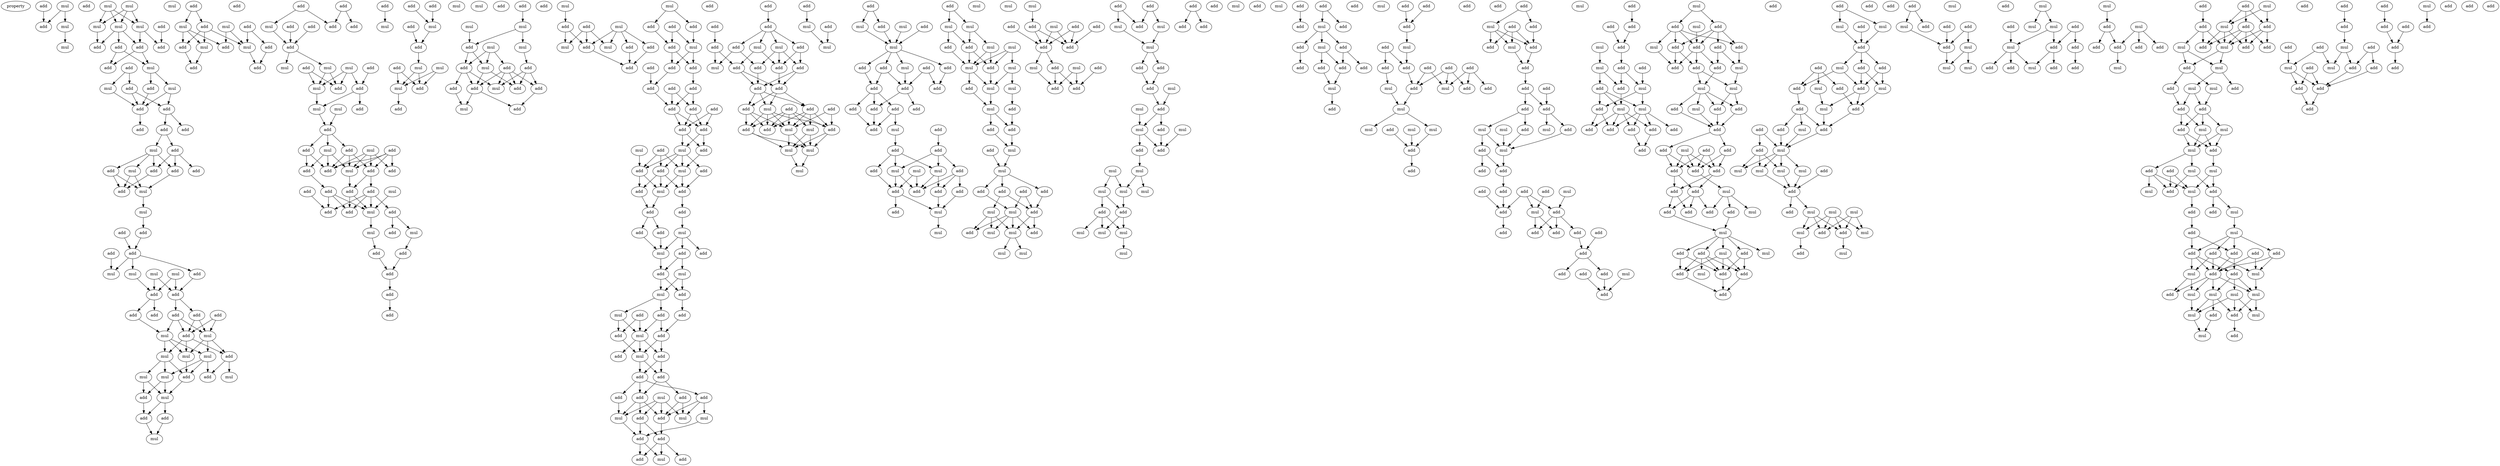 digraph {
    node [fontcolor=black]
    property [mul=2,lf=1.8]
    0 [ label = add ];
    1 [ label = mul ];
    2 [ label = add ];
    3 [ label = add ];
    4 [ label = mul ];
    5 [ label = mul ];
    6 [ label = mul ];
    7 [ label = mul ];
    8 [ label = mul ];
    9 [ label = add ];
    10 [ label = mul ];
    11 [ label = mul ];
    12 [ label = add ];
    13 [ label = add ];
    14 [ label = add ];
    15 [ label = add ];
    16 [ label = add ];
    17 [ label = add ];
    18 [ label = mul ];
    19 [ label = mul ];
    20 [ label = mul ];
    21 [ label = add ];
    22 [ label = add ];
    23 [ label = add ];
    24 [ label = add ];
    25 [ label = add ];
    26 [ label = add ];
    27 [ label = mul ];
    28 [ label = add ];
    29 [ label = mul ];
    30 [ label = add ];
    31 [ label = add ];
    32 [ label = mul ];
    33 [ label = add ];
    34 [ label = add ];
    35 [ label = add ];
    36 [ label = add ];
    37 [ label = mul ];
    38 [ label = mul ];
    39 [ label = add ];
    40 [ label = add ];
    41 [ label = add ];
    42 [ label = add ];
    43 [ label = mul ];
    44 [ label = mul ];
    45 [ label = mul ];
    46 [ label = mul ];
    47 [ label = add ];
    48 [ label = add ];
    49 [ label = add ];
    50 [ label = add ];
    51 [ label = add ];
    52 [ label = add ];
    53 [ label = add ];
    54 [ label = add ];
    55 [ label = mul ];
    56 [ label = add ];
    57 [ label = mul ];
    58 [ label = add ];
    59 [ label = mul ];
    60 [ label = mul ];
    61 [ label = mul ];
    62 [ label = add ];
    63 [ label = add ];
    64 [ label = mul ];
    65 [ label = mul ];
    66 [ label = mul ];
    67 [ label = add ];
    68 [ label = mul ];
    69 [ label = add ];
    70 [ label = add ];
    71 [ label = mul ];
    72 [ label = add ];
    73 [ label = add ];
    74 [ label = add ];
    75 [ label = mul ];
    76 [ label = add ];
    77 [ label = mul ];
    78 [ label = add ];
    79 [ label = add ];
    80 [ label = mul ];
    81 [ label = add ];
    82 [ label = mul ];
    83 [ label = add ];
    84 [ label = add ];
    85 [ label = add ];
    86 [ label = add ];
    87 [ label = add ];
    88 [ label = add ];
    89 [ label = add ];
    90 [ label = add ];
    91 [ label = mul ];
    92 [ label = add ];
    93 [ label = mul ];
    94 [ label = mul ];
    95 [ label = add ];
    96 [ label = mul ];
    97 [ label = add ];
    98 [ label = add ];
    99 [ label = mul ];
    100 [ label = add ];
    101 [ label = mul ];
    102 [ label = mul ];
    103 [ label = add ];
    104 [ label = add ];
    105 [ label = add ];
    106 [ label = add ];
    107 [ label = add ];
    108 [ label = mul ];
    109 [ label = mul ];
    110 [ label = add ];
    111 [ label = add ];
    112 [ label = add ];
    113 [ label = add ];
    114 [ label = mul ];
    115 [ label = add ];
    116 [ label = mul ];
    117 [ label = add ];
    118 [ label = add ];
    119 [ label = add ];
    120 [ label = add ];
    121 [ label = add ];
    122 [ label = add ];
    123 [ label = mul ];
    124 [ label = mul ];
    125 [ label = add ];
    126 [ label = add ];
    127 [ label = mul ];
    128 [ label = mul ];
    129 [ label = add ];
    130 [ label = add ];
    131 [ label = add ];
    132 [ label = add ];
    133 [ label = add ];
    134 [ label = add ];
    135 [ label = add ];
    136 [ label = mul ];
    137 [ label = mul ];
    138 [ label = add ];
    139 [ label = add ];
    140 [ label = mul ];
    141 [ label = add ];
    142 [ label = add ];
    143 [ label = mul ];
    144 [ label = mul ];
    145 [ label = mul ];
    146 [ label = add ];
    147 [ label = add ];
    148 [ label = add ];
    149 [ label = mul ];
    150 [ label = mul ];
    151 [ label = mul ];
    152 [ label = mul ];
    153 [ label = add ];
    154 [ label = add ];
    155 [ label = mul ];
    156 [ label = add ];
    157 [ label = add ];
    158 [ label = add ];
    159 [ label = mul ];
    160 [ label = add ];
    161 [ label = add ];
    162 [ label = add ];
    163 [ label = add ];
    164 [ label = mul ];
    165 [ label = add ];
    166 [ label = mul ];
    167 [ label = add ];
    168 [ label = add ];
    169 [ label = mul ];
    170 [ label = mul ];
    171 [ label = mul ];
    172 [ label = add ];
    173 [ label = add ];
    174 [ label = add ];
    175 [ label = mul ];
    176 [ label = add ];
    177 [ label = add ];
    178 [ label = add ];
    179 [ label = add ];
    180 [ label = add ];
    181 [ label = mul ];
    182 [ label = add ];
    183 [ label = add ];
    184 [ label = add ];
    185 [ label = add ];
    186 [ label = add ];
    187 [ label = add ];
    188 [ label = add ];
    189 [ label = add ];
    190 [ label = add ];
    191 [ label = add ];
    192 [ label = add ];
    193 [ label = add ];
    194 [ label = mul ];
    195 [ label = mul ];
    196 [ label = add ];
    197 [ label = add ];
    198 [ label = add ];
    199 [ label = add ];
    200 [ label = add ];
    201 [ label = mul ];
    202 [ label = add ];
    203 [ label = add ];
    204 [ label = mul ];
    205 [ label = add ];
    206 [ label = add ];
    207 [ label = mul ];
    208 [ label = add ];
    209 [ label = add ];
    210 [ label = mul ];
    211 [ label = add ];
    212 [ label = add ];
    213 [ label = mul ];
    214 [ label = add ];
    215 [ label = add ];
    216 [ label = mul ];
    217 [ label = mul ];
    218 [ label = add ];
    219 [ label = add ];
    220 [ label = add ];
    221 [ label = mul ];
    222 [ label = add ];
    223 [ label = add ];
    224 [ label = add ];
    225 [ label = mul ];
    226 [ label = add ];
    227 [ label = add ];
    228 [ label = add ];
    229 [ label = add ];
    230 [ label = add ];
    231 [ label = mul ];
    232 [ label = add ];
    233 [ label = add ];
    234 [ label = mul ];
    235 [ label = mul ];
    236 [ label = mul ];
    237 [ label = add ];
    238 [ label = add ];
    239 [ label = add ];
    240 [ label = add ];
    241 [ label = add ];
    242 [ label = add ];
    243 [ label = mul ];
    244 [ label = add ];
    245 [ label = add ];
    246 [ label = add ];
    247 [ label = add ];
    248 [ label = mul ];
    249 [ label = add ];
    250 [ label = mul ];
    251 [ label = add ];
    252 [ label = add ];
    253 [ label = mul ];
    254 [ label = add ];
    255 [ label = add ];
    256 [ label = add ];
    257 [ label = add ];
    258 [ label = add ];
    259 [ label = add ];
    260 [ label = mul ];
    261 [ label = add ];
    262 [ label = add ];
    263 [ label = add ];
    264 [ label = add ];
    265 [ label = add ];
    266 [ label = mul ];
    267 [ label = mul ];
    268 [ label = add ];
    269 [ label = mul ];
    270 [ label = mul ];
    271 [ label = mul ];
    272 [ label = add ];
    273 [ label = add ];
    274 [ label = mul ];
    275 [ label = add ];
    276 [ label = mul ];
    277 [ label = mul ];
    278 [ label = mul ];
    279 [ label = add ];
    280 [ label = add ];
    281 [ label = mul ];
    282 [ label = add ];
    283 [ label = add ];
    284 [ label = mul ];
    285 [ label = add ];
    286 [ label = add ];
    287 [ label = add ];
    288 [ label = add ];
    289 [ label = add ];
    290 [ label = add ];
    291 [ label = add ];
    292 [ label = add ];
    293 [ label = add ];
    294 [ label = mul ];
    295 [ label = add ];
    296 [ label = add ];
    297 [ label = add ];
    298 [ label = add ];
    299 [ label = add ];
    300 [ label = mul ];
    301 [ label = mul ];
    302 [ label = add ];
    303 [ label = mul ];
    304 [ label = add ];
    305 [ label = add ];
    306 [ label = add ];
    307 [ label = add ];
    308 [ label = add ];
    309 [ label = mul ];
    310 [ label = add ];
    311 [ label = mul ];
    312 [ label = mul ];
    313 [ label = mul ];
    314 [ label = mul ];
    315 [ label = add ];
    316 [ label = add ];
    317 [ label = mul ];
    318 [ label = mul ];
    319 [ label = mul ];
    320 [ label = add ];
    321 [ label = mul ];
    322 [ label = mul ];
    323 [ label = add ];
    324 [ label = mul ];
    325 [ label = mul ];
    326 [ label = add ];
    327 [ label = add ];
    328 [ label = add ];
    329 [ label = add ];
    330 [ label = mul ];
    331 [ label = mul ];
    332 [ label = add ];
    333 [ label = add ];
    334 [ label = add ];
    335 [ label = add ];
    336 [ label = mul ];
    337 [ label = mul ];
    338 [ label = add ];
    339 [ label = mul ];
    340 [ label = mul ];
    341 [ label = add ];
    342 [ label = add ];
    343 [ label = mul ];
    344 [ label = mul ];
    345 [ label = mul ];
    346 [ label = mul ];
    347 [ label = add ];
    348 [ label = mul ];
    349 [ label = add ];
    350 [ label = add ];
    351 [ label = add ];
    352 [ label = add ];
    353 [ label = add ];
    354 [ label = add ];
    355 [ label = mul ];
    356 [ label = add ];
    357 [ label = mul ];
    358 [ label = add ];
    359 [ label = add ];
    360 [ label = add ];
    361 [ label = add ];
    362 [ label = mul ];
    363 [ label = mul ];
    364 [ label = add ];
    365 [ label = mul ];
    366 [ label = add ];
    367 [ label = add ];
    368 [ label = add ];
    369 [ label = add ];
    370 [ label = add ];
    371 [ label = mul ];
    372 [ label = add ];
    373 [ label = add ];
    374 [ label = mul ];
    375 [ label = mul ];
    376 [ label = mul ];
    377 [ label = add ];
    378 [ label = add ];
    379 [ label = add ];
    380 [ label = add ];
    381 [ label = mul ];
    382 [ label = mul ];
    383 [ label = mul ];
    384 [ label = mul ];
    385 [ label = mul ];
    386 [ label = mul ];
    387 [ label = add ];
    388 [ label = add ];
    389 [ label = add ];
    390 [ label = mul ];
    391 [ label = mul ];
    392 [ label = mul ];
    393 [ label = mul ];
    394 [ label = add ];
    395 [ label = mul ];
    396 [ label = add ];
    397 [ label = add ];
    398 [ label = mul ];
    399 [ label = add ];
    400 [ label = add ];
    401 [ label = mul ];
    402 [ label = add ];
    403 [ label = add ];
    404 [ label = add ];
    405 [ label = add ];
    406 [ label = add ];
    407 [ label = mul ];
    408 [ label = add ];
    409 [ label = mul ];
    410 [ label = add ];
    411 [ label = add ];
    412 [ label = add ];
    413 [ label = add ];
    414 [ label = add ];
    415 [ label = mul ];
    416 [ label = add ];
    417 [ label = add ];
    418 [ label = add ];
    419 [ label = add ];
    420 [ label = add ];
    421 [ label = mul ];
    422 [ label = add ];
    423 [ label = add ];
    424 [ label = mul ];
    425 [ label = add ];
    426 [ label = mul ];
    427 [ label = mul ];
    428 [ label = add ];
    429 [ label = mul ];
    430 [ label = mul ];
    431 [ label = add ];
    432 [ label = add ];
    433 [ label = add ];
    434 [ label = add ];
    435 [ label = add ];
    436 [ label = add ];
    437 [ label = mul ];
    438 [ label = add ];
    439 [ label = mul ];
    440 [ label = add ];
    441 [ label = add ];
    442 [ label = add ];
    443 [ label = mul ];
    444 [ label = add ];
    445 [ label = add ];
    446 [ label = add ];
    447 [ label = add ];
    448 [ label = mul ];
    449 [ label = add ];
    450 [ label = add ];
    451 [ label = mul ];
    452 [ label = mul ];
    453 [ label = add ];
    454 [ label = mul ];
    455 [ label = add ];
    456 [ label = add ];
    457 [ label = mul ];
    458 [ label = add ];
    459 [ label = add ];
    460 [ label = add ];
    461 [ label = add ];
    462 [ label = mul ];
    463 [ label = add ];
    464 [ label = add ];
    465 [ label = add ];
    466 [ label = add ];
    467 [ label = add ];
    468 [ label = add ];
    469 [ label = add ];
    470 [ label = add ];
    471 [ label = add ];
    472 [ label = add ];
    473 [ label = add ];
    474 [ label = mul ];
    475 [ label = add ];
    476 [ label = add ];
    477 [ label = add ];
    478 [ label = add ];
    479 [ label = add ];
    480 [ label = mul ];
    481 [ label = add ];
    482 [ label = add ];
    483 [ label = mul ];
    484 [ label = add ];
    485 [ label = mul ];
    486 [ label = add ];
    487 [ label = mul ];
    488 [ label = mul ];
    489 [ label = add ];
    490 [ label = add ];
    491 [ label = add ];
    492 [ label = add ];
    493 [ label = add ];
    494 [ label = add ];
    495 [ label = add ];
    496 [ label = mul ];
    497 [ label = add ];
    498 [ label = add ];
    499 [ label = mul ];
    500 [ label = add ];
    501 [ label = mul ];
    502 [ label = add ];
    503 [ label = add ];
    504 [ label = add ];
    505 [ label = mul ];
    506 [ label = add ];
    507 [ label = add ];
    508 [ label = add ];
    509 [ label = mul ];
    510 [ label = mul ];
    511 [ label = add ];
    512 [ label = add ];
    513 [ label = mul ];
    514 [ label = add ];
    515 [ label = add ];
    516 [ label = add ];
    517 [ label = add ];
    518 [ label = add ];
    519 [ label = add ];
    520 [ label = mul ];
    521 [ label = add ];
    522 [ label = add ];
    523 [ label = add ];
    524 [ label = add ];
    525 [ label = mul ];
    526 [ label = add ];
    527 [ label = add ];
    528 [ label = add ];
    529 [ label = add ];
    530 [ label = mul ];
    531 [ label = add ];
    532 [ label = mul ];
    533 [ label = add ];
    534 [ label = mul ];
    535 [ label = add ];
    536 [ label = add ];
    537 [ label = mul ];
    538 [ label = mul ];
    539 [ label = add ];
    540 [ label = add ];
    541 [ label = add ];
    542 [ label = add ];
    543 [ label = add ];
    544 [ label = mul ];
    545 [ label = add ];
    546 [ label = add ];
    547 [ label = mul ];
    548 [ label = add ];
    549 [ label = add ];
    550 [ label = mul ];
    551 [ label = add ];
    552 [ label = add ];
    553 [ label = mul ];
    554 [ label = mul ];
    555 [ label = add ];
    556 [ label = add ];
    557 [ label = add ];
    558 [ label = add ];
    559 [ label = mul ];
    560 [ label = add ];
    561 [ label = mul ];
    562 [ label = add ];
    563 [ label = add ];
    564 [ label = add ];
    565 [ label = mul ];
    566 [ label = add ];
    567 [ label = mul ];
    568 [ label = mul ];
    569 [ label = mul ];
    570 [ label = mul ];
    571 [ label = add ];
    572 [ label = add ];
    573 [ label = mul ];
    574 [ label = add ];
    575 [ label = mul ];
    576 [ label = mul ];
    577 [ label = mul ];
    578 [ label = mul ];
    579 [ label = add ];
    580 [ label = add ];
    581 [ label = add ];
    582 [ label = mul ];
    583 [ label = add ];
    584 [ label = add ];
    585 [ label = add ];
    586 [ label = add ];
    587 [ label = mul ];
    588 [ label = mul ];
    589 [ label = add ];
    590 [ label = add ];
    591 [ label = mul ];
    592 [ label = mul ];
    593 [ label = mul ];
    594 [ label = add ];
    595 [ label = mul ];
    596 [ label = add ];
    597 [ label = add ];
    598 [ label = mul ];
    599 [ label = mul ];
    600 [ label = mul ];
    601 [ label = add ];
    602 [ label = add ];
    603 [ label = add ];
    604 [ label = add ];
    605 [ label = mul ];
    606 [ label = add ];
    607 [ label = add ];
    608 [ label = mul ];
    609 [ label = add ];
    610 [ label = mul ];
    611 [ label = add ];
    612 [ label = add ];
    613 [ label = add ];
    614 [ label = add ];
    615 [ label = mul ];
    616 [ label = add ];
    617 [ label = mul ];
    618 [ label = add ];
    619 [ label = add ];
    620 [ label = add ];
    621 [ label = mul ];
    622 [ label = add ];
    623 [ label = mul ];
    624 [ label = add ];
    625 [ label = add ];
    626 [ label = mul ];
    627 [ label = add ];
    628 [ label = add ];
    629 [ label = mul ];
    630 [ label = add ];
    631 [ label = add ];
    632 [ label = mul ];
    633 [ label = mul ];
    634 [ label = add ];
    635 [ label = add ];
    636 [ label = mul ];
    637 [ label = add ];
    638 [ label = mul ];
    639 [ label = add ];
    640 [ label = mul ];
    641 [ label = add ];
    642 [ label = mul ];
    643 [ label = mul ];
    644 [ label = add ];
    645 [ label = add ];
    646 [ label = add ];
    647 [ label = add ];
    648 [ label = mul ];
    649 [ label = mul ];
    650 [ label = add ];
    651 [ label = add ];
    652 [ label = mul ];
    653 [ label = add ];
    654 [ label = mul ];
    655 [ label = add ];
    656 [ label = add ];
    657 [ label = add ];
    658 [ label = add ];
    659 [ label = add ];
    660 [ label = add ];
    661 [ label = mul ];
    662 [ label = add ];
    663 [ label = mul ];
    664 [ label = mul ];
    665 [ label = mul ];
    666 [ label = add ];
    667 [ label = mul ];
    668 [ label = mul ];
    669 [ label = add ];
    670 [ label = add ];
    671 [ label = mul ];
    672 [ label = mul ];
    673 [ label = mul ];
    674 [ label = add ];
    675 [ label = add ];
    676 [ label = add ];
    677 [ label = add ];
    678 [ label = mul ];
    679 [ label = add ];
    680 [ label = add ];
    681 [ label = add ];
    682 [ label = add ];
    683 [ label = mul ];
    684 [ label = add ];
    685 [ label = mul ];
    686 [ label = add ];
    687 [ label = add ];
    688 [ label = add ];
    689 [ label = add ];
    690 [ label = add ];
    691 [ label = add ];
    692 [ label = add ];
    693 [ label = mul ];
    694 [ label = add ];
    695 [ label = add ];
    696 [ label = add ];
    697 [ label = add ];
    698 [ label = add ];
    0 -> 3 [ name = 0 ];
    1 -> 3 [ name = 1 ];
    1 -> 4 [ name = 2 ];
    4 -> 5 [ name = 3 ];
    6 -> 8 [ name = 4 ];
    6 -> 10 [ name = 5 ];
    6 -> 11 [ name = 6 ];
    7 -> 8 [ name = 7 ];
    7 -> 10 [ name = 8 ];
    7 -> 11 [ name = 9 ];
    8 -> 12 [ name = 10 ];
    8 -> 15 [ name = 11 ];
    9 -> 15 [ name = 12 ];
    10 -> 13 [ name = 13 ];
    11 -> 12 [ name = 14 ];
    11 -> 13 [ name = 15 ];
    11 -> 14 [ name = 16 ];
    12 -> 16 [ name = 17 ];
    12 -> 18 [ name = 18 ];
    14 -> 16 [ name = 19 ];
    14 -> 18 [ name = 20 ];
    17 -> 20 [ name = 21 ];
    17 -> 22 [ name = 22 ];
    18 -> 19 [ name = 23 ];
    18 -> 21 [ name = 24 ];
    19 -> 23 [ name = 25 ];
    19 -> 24 [ name = 26 ];
    20 -> 23 [ name = 27 ];
    21 -> 23 [ name = 28 ];
    22 -> 23 [ name = 29 ];
    22 -> 24 [ name = 30 ];
    23 -> 28 [ name = 31 ];
    24 -> 25 [ name = 32 ];
    24 -> 26 [ name = 33 ];
    26 -> 29 [ name = 34 ];
    26 -> 30 [ name = 35 ];
    29 -> 31 [ name = 36 ];
    29 -> 32 [ name = 37 ];
    29 -> 33 [ name = 38 ];
    29 -> 35 [ name = 39 ];
    30 -> 33 [ name = 40 ];
    30 -> 34 [ name = 41 ];
    30 -> 35 [ name = 42 ];
    31 -> 36 [ name = 43 ];
    31 -> 37 [ name = 44 ];
    32 -> 36 [ name = 45 ];
    32 -> 37 [ name = 46 ];
    33 -> 37 [ name = 47 ];
    35 -> 36 [ name = 48 ];
    37 -> 38 [ name = 49 ];
    38 -> 40 [ name = 50 ];
    39 -> 42 [ name = 51 ];
    40 -> 42 [ name = 52 ];
    41 -> 44 [ name = 53 ];
    42 -> 44 [ name = 54 ];
    42 -> 45 [ name = 55 ];
    42 -> 47 [ name = 56 ];
    43 -> 48 [ name = 57 ];
    43 -> 49 [ name = 58 ];
    45 -> 49 [ name = 59 ];
    46 -> 48 [ name = 60 ];
    46 -> 49 [ name = 61 ];
    47 -> 48 [ name = 62 ];
    48 -> 50 [ name = 63 ];
    48 -> 54 [ name = 64 ];
    49 -> 51 [ name = 65 ];
    49 -> 53 [ name = 66 ];
    50 -> 55 [ name = 67 ];
    50 -> 56 [ name = 68 ];
    50 -> 57 [ name = 69 ];
    51 -> 55 [ name = 70 ];
    52 -> 56 [ name = 71 ];
    52 -> 57 [ name = 72 ];
    54 -> 56 [ name = 73 ];
    54 -> 57 [ name = 74 ];
    55 -> 59 [ name = 75 ];
    55 -> 60 [ name = 76 ];
    55 -> 61 [ name = 77 ];
    56 -> 58 [ name = 78 ];
    56 -> 60 [ name = 79 ];
    56 -> 61 [ name = 80 ];
    57 -> 58 [ name = 81 ];
    57 -> 59 [ name = 82 ];
    57 -> 60 [ name = 83 ];
    58 -> 63 [ name = 84 ];
    58 -> 64 [ name = 85 ];
    59 -> 62 [ name = 86 ];
    59 -> 63 [ name = 87 ];
    59 -> 65 [ name = 88 ];
    60 -> 62 [ name = 89 ];
    61 -> 62 [ name = 90 ];
    61 -> 65 [ name = 91 ];
    61 -> 66 [ name = 92 ];
    62 -> 68 [ name = 93 ];
    65 -> 67 [ name = 94 ];
    65 -> 68 [ name = 95 ];
    66 -> 67 [ name = 96 ];
    66 -> 68 [ name = 97 ];
    67 -> 69 [ name = 98 ];
    68 -> 69 [ name = 99 ];
    68 -> 70 [ name = 100 ];
    69 -> 71 [ name = 101 ];
    70 -> 71 [ name = 102 ];
    72 -> 74 [ name = 103 ];
    72 -> 77 [ name = 104 ];
    74 -> 78 [ name = 105 ];
    74 -> 80 [ name = 106 ];
    74 -> 82 [ name = 107 ];
    75 -> 79 [ name = 108 ];
    75 -> 80 [ name = 109 ];
    76 -> 80 [ name = 110 ];
    76 -> 81 [ name = 111 ];
    77 -> 78 [ name = 112 ];
    77 -> 79 [ name = 113 ];
    77 -> 82 [ name = 114 ];
    78 -> 84 [ name = 115 ];
    80 -> 83 [ name = 116 ];
    81 -> 83 [ name = 117 ];
    82 -> 84 [ name = 118 ];
    85 -> 87 [ name = 119 ];
    85 -> 90 [ name = 120 ];
    86 -> 87 [ name = 121 ];
    86 -> 91 [ name = 122 ];
    88 -> 92 [ name = 123 ];
    89 -> 92 [ name = 124 ];
    91 -> 92 [ name = 125 ];
    92 -> 93 [ name = 126 ];
    92 -> 94 [ name = 127 ];
    94 -> 99 [ name = 128 ];
    94 -> 100 [ name = 129 ];
    95 -> 99 [ name = 130 ];
    95 -> 100 [ name = 131 ];
    96 -> 98 [ name = 132 ];
    96 -> 99 [ name = 133 ];
    96 -> 100 [ name = 134 ];
    97 -> 98 [ name = 135 ];
    98 -> 102 [ name = 136 ];
    98 -> 103 [ name = 137 ];
    99 -> 102 [ name = 138 ];
    101 -> 104 [ name = 139 ];
    102 -> 104 [ name = 140 ];
    104 -> 105 [ name = 141 ];
    104 -> 106 [ name = 142 ];
    104 -> 109 [ name = 143 ];
    105 -> 110 [ name = 144 ];
    105 -> 112 [ name = 145 ];
    105 -> 114 [ name = 146 ];
    106 -> 112 [ name = 147 ];
    106 -> 113 [ name = 148 ];
    107 -> 110 [ name = 149 ];
    107 -> 111 [ name = 150 ];
    107 -> 112 [ name = 151 ];
    107 -> 114 [ name = 152 ];
    108 -> 110 [ name = 153 ];
    108 -> 111 [ name = 154 ];
    108 -> 112 [ name = 155 ];
    108 -> 114 [ name = 156 ];
    109 -> 112 [ name = 157 ];
    109 -> 113 [ name = 158 ];
    109 -> 114 [ name = 159 ];
    110 -> 117 [ name = 160 ];
    110 -> 118 [ name = 161 ];
    113 -> 115 [ name = 162 ];
    114 -> 118 [ name = 163 ];
    115 -> 120 [ name = 164 ];
    115 -> 122 [ name = 165 ];
    115 -> 123 [ name = 166 ];
    116 -> 123 [ name = 167 ];
    117 -> 120 [ name = 168 ];
    117 -> 121 [ name = 169 ];
    117 -> 122 [ name = 170 ];
    117 -> 123 [ name = 171 ];
    118 -> 120 [ name = 172 ];
    118 -> 123 [ name = 173 ];
    119 -> 122 [ name = 174 ];
    121 -> 124 [ name = 175 ];
    121 -> 125 [ name = 176 ];
    123 -> 127 [ name = 177 ];
    124 -> 129 [ name = 178 ];
    126 -> 128 [ name = 179 ];
    127 -> 130 [ name = 180 ];
    129 -> 131 [ name = 181 ];
    130 -> 131 [ name = 182 ];
    131 -> 133 [ name = 183 ];
    132 -> 136 [ name = 184 ];
    133 -> 138 [ name = 185 ];
    134 -> 136 [ name = 186 ];
    135 -> 139 [ name = 187 ];
    136 -> 139 [ name = 188 ];
    139 -> 143 [ name = 189 ];
    142 -> 145 [ name = 190 ];
    142 -> 146 [ name = 191 ];
    143 -> 145 [ name = 192 ];
    143 -> 146 [ name = 193 ];
    144 -> 145 [ name = 194 ];
    144 -> 146 [ name = 195 ];
    145 -> 147 [ name = 196 ];
    148 -> 149 [ name = 197 ];
    149 -> 152 [ name = 198 ];
    149 -> 153 [ name = 199 ];
    150 -> 153 [ name = 200 ];
    151 -> 154 [ name = 201 ];
    151 -> 155 [ name = 202 ];
    151 -> 157 [ name = 203 ];
    152 -> 156 [ name = 204 ];
    153 -> 154 [ name = 205 ];
    153 -> 155 [ name = 206 ];
    154 -> 158 [ name = 207 ];
    154 -> 159 [ name = 208 ];
    154 -> 162 [ name = 209 ];
    155 -> 161 [ name = 210 ];
    155 -> 162 [ name = 211 ];
    156 -> 159 [ name = 212 ];
    156 -> 160 [ name = 213 ];
    156 -> 161 [ name = 214 ];
    157 -> 159 [ name = 215 ];
    157 -> 160 [ name = 216 ];
    157 -> 161 [ name = 217 ];
    157 -> 162 [ name = 218 ];
    158 -> 164 [ name = 219 ];
    160 -> 163 [ name = 220 ];
    162 -> 163 [ name = 221 ];
    162 -> 164 [ name = 222 ];
    166 -> 168 [ name = 223 ];
    167 -> 170 [ name = 224 ];
    167 -> 171 [ name = 225 ];
    167 -> 172 [ name = 226 ];
    168 -> 171 [ name = 227 ];
    168 -> 172 [ name = 228 ];
    169 -> 170 [ name = 229 ];
    169 -> 172 [ name = 230 ];
    169 -> 173 [ name = 231 ];
    169 -> 174 [ name = 232 ];
    172 -> 176 [ name = 233 ];
    173 -> 176 [ name = 234 ];
    174 -> 176 [ name = 235 ];
    175 -> 177 [ name = 236 ];
    175 -> 178 [ name = 237 ];
    177 -> 181 [ name = 238 ];
    178 -> 180 [ name = 239 ];
    179 -> 180 [ name = 240 ];
    179 -> 181 [ name = 241 ];
    180 -> 182 [ name = 242 ];
    180 -> 184 [ name = 243 ];
    181 -> 182 [ name = 244 ];
    181 -> 184 [ name = 245 ];
    182 -> 186 [ name = 246 ];
    183 -> 185 [ name = 247 ];
    184 -> 185 [ name = 248 ];
    185 -> 190 [ name = 249 ];
    186 -> 189 [ name = 250 ];
    186 -> 190 [ name = 251 ];
    187 -> 189 [ name = 252 ];
    187 -> 190 [ name = 253 ];
    189 -> 192 [ name = 254 ];
    189 -> 193 [ name = 255 ];
    190 -> 192 [ name = 256 ];
    190 -> 193 [ name = 257 ];
    191 -> 192 [ name = 258 ];
    191 -> 193 [ name = 259 ];
    192 -> 195 [ name = 260 ];
    192 -> 197 [ name = 261 ];
    193 -> 195 [ name = 262 ];
    193 -> 197 [ name = 263 ];
    194 -> 198 [ name = 264 ];
    195 -> 198 [ name = 265 ];
    195 -> 199 [ name = 266 ];
    195 -> 200 [ name = 267 ];
    195 -> 201 [ name = 268 ];
    196 -> 198 [ name = 269 ];
    196 -> 199 [ name = 270 ];
    196 -> 201 [ name = 271 ];
    197 -> 201 [ name = 272 ];
    198 -> 202 [ name = 273 ];
    198 -> 204 [ name = 274 ];
    199 -> 202 [ name = 275 ];
    199 -> 203 [ name = 276 ];
    199 -> 204 [ name = 277 ];
    200 -> 203 [ name = 278 ];
    201 -> 203 [ name = 279 ];
    201 -> 204 [ name = 280 ];
    202 -> 205 [ name = 281 ];
    203 -> 206 [ name = 282 ];
    204 -> 205 [ name = 283 ];
    205 -> 208 [ name = 284 ];
    205 -> 209 [ name = 285 ];
    206 -> 207 [ name = 286 ];
    207 -> 210 [ name = 287 ];
    207 -> 211 [ name = 288 ];
    207 -> 212 [ name = 289 ];
    208 -> 210 [ name = 290 ];
    209 -> 210 [ name = 291 ];
    210 -> 214 [ name = 292 ];
    212 -> 213 [ name = 293 ];
    212 -> 214 [ name = 294 ];
    213 -> 215 [ name = 295 ];
    213 -> 216 [ name = 296 ];
    214 -> 215 [ name = 297 ];
    214 -> 216 [ name = 298 ];
    215 -> 220 [ name = 299 ];
    216 -> 217 [ name = 300 ];
    216 -> 218 [ name = 301 ];
    217 -> 221 [ name = 302 ];
    217 -> 223 [ name = 303 ];
    218 -> 221 [ name = 304 ];
    218 -> 222 [ name = 305 ];
    219 -> 221 [ name = 306 ];
    219 -> 223 [ name = 307 ];
    220 -> 222 [ name = 308 ];
    221 -> 224 [ name = 309 ];
    221 -> 225 [ name = 310 ];
    221 -> 226 [ name = 311 ];
    222 -> 225 [ name = 312 ];
    222 -> 226 [ name = 313 ];
    223 -> 225 [ name = 314 ];
    225 -> 227 [ name = 315 ];
    225 -> 228 [ name = 316 ];
    226 -> 227 [ name = 317 ];
    226 -> 228 [ name = 318 ];
    227 -> 230 [ name = 319 ];
    227 -> 232 [ name = 320 ];
    228 -> 229 [ name = 321 ];
    228 -> 230 [ name = 322 ];
    228 -> 233 [ name = 323 ];
    229 -> 234 [ name = 324 ];
    230 -> 234 [ name = 325 ];
    230 -> 237 [ name = 326 ];
    230 -> 238 [ name = 327 ];
    231 -> 234 [ name = 328 ];
    231 -> 236 [ name = 329 ];
    231 -> 237 [ name = 330 ];
    231 -> 238 [ name = 331 ];
    232 -> 236 [ name = 332 ];
    232 -> 238 [ name = 333 ];
    233 -> 235 [ name = 334 ];
    233 -> 236 [ name = 335 ];
    233 -> 238 [ name = 336 ];
    234 -> 239 [ name = 337 ];
    235 -> 239 [ name = 338 ];
    237 -> 239 [ name = 339 ];
    237 -> 240 [ name = 340 ];
    238 -> 240 [ name = 341 ];
    239 -> 242 [ name = 342 ];
    239 -> 243 [ name = 343 ];
    240 -> 241 [ name = 344 ];
    240 -> 242 [ name = 345 ];
    240 -> 243 [ name = 346 ];
    244 -> 245 [ name = 347 ];
    245 -> 247 [ name = 348 ];
    245 -> 248 [ name = 349 ];
    245 -> 249 [ name = 350 ];
    245 -> 250 [ name = 351 ];
    246 -> 251 [ name = 352 ];
    247 -> 253 [ name = 353 ];
    247 -> 256 [ name = 354 ];
    248 -> 254 [ name = 355 ];
    248 -> 255 [ name = 356 ];
    248 -> 256 [ name = 357 ];
    249 -> 254 [ name = 358 ];
    249 -> 255 [ name = 359 ];
    250 -> 252 [ name = 360 ];
    250 -> 255 [ name = 361 ];
    251 -> 252 [ name = 362 ];
    251 -> 253 [ name = 363 ];
    252 -> 257 [ name = 364 ];
    252 -> 258 [ name = 365 ];
    254 -> 257 [ name = 366 ];
    254 -> 258 [ name = 367 ];
    255 -> 258 [ name = 368 ];
    256 -> 257 [ name = 369 ];
    257 -> 259 [ name = 370 ];
    257 -> 260 [ name = 371 ];
    257 -> 263 [ name = 372 ];
    258 -> 259 [ name = 373 ];
    258 -> 260 [ name = 374 ];
    258 -> 263 [ name = 375 ];
    259 -> 265 [ name = 376 ];
    259 -> 266 [ name = 377 ];
    259 -> 267 [ name = 378 ];
    259 -> 268 [ name = 379 ];
    260 -> 264 [ name = 380 ];
    260 -> 265 [ name = 381 ];
    260 -> 267 [ name = 382 ];
    260 -> 268 [ name = 383 ];
    261 -> 264 [ name = 384 ];
    261 -> 265 [ name = 385 ];
    261 -> 266 [ name = 386 ];
    261 -> 267 [ name = 387 ];
    261 -> 268 [ name = 388 ];
    262 -> 267 [ name = 389 ];
    262 -> 268 [ name = 390 ];
    263 -> 264 [ name = 391 ];
    263 -> 265 [ name = 392 ];
    263 -> 267 [ name = 393 ];
    264 -> 269 [ name = 394 ];
    264 -> 270 [ name = 395 ];
    266 -> 269 [ name = 396 ];
    266 -> 270 [ name = 397 ];
    267 -> 269 [ name = 398 ];
    267 -> 270 [ name = 399 ];
    268 -> 269 [ name = 400 ];
    268 -> 270 [ name = 401 ];
    269 -> 271 [ name = 402 ];
    270 -> 271 [ name = 403 ];
    272 -> 274 [ name = 404 ];
    273 -> 276 [ name = 405 ];
    274 -> 276 [ name = 406 ];
    275 -> 277 [ name = 407 ];
    275 -> 279 [ name = 408 ];
    277 -> 281 [ name = 409 ];
    278 -> 281 [ name = 410 ];
    279 -> 281 [ name = 411 ];
    280 -> 281 [ name = 412 ];
    281 -> 282 [ name = 413 ];
    281 -> 283 [ name = 414 ];
    281 -> 284 [ name = 415 ];
    281 -> 285 [ name = 416 ];
    282 -> 287 [ name = 417 ];
    283 -> 287 [ name = 418 ];
    283 -> 289 [ name = 419 ];
    284 -> 289 [ name = 420 ];
    285 -> 288 [ name = 421 ];
    286 -> 288 [ name = 422 ];
    286 -> 289 [ name = 423 ];
    287 -> 290 [ name = 424 ];
    287 -> 291 [ name = 425 ];
    287 -> 292 [ name = 426 ];
    289 -> 290 [ name = 427 ];
    289 -> 293 [ name = 428 ];
    290 -> 296 [ name = 429 ];
    291 -> 294 [ name = 430 ];
    291 -> 296 [ name = 431 ];
    292 -> 296 [ name = 432 ];
    294 -> 298 [ name = 433 ];
    295 -> 297 [ name = 434 ];
    297 -> 299 [ name = 435 ];
    297 -> 301 [ name = 436 ];
    297 -> 303 [ name = 437 ];
    298 -> 301 [ name = 438 ];
    298 -> 302 [ name = 439 ];
    298 -> 303 [ name = 440 ];
    299 -> 304 [ name = 441 ];
    299 -> 306 [ name = 442 ];
    299 -> 307 [ name = 443 ];
    300 -> 305 [ name = 444 ];
    300 -> 306 [ name = 445 ];
    301 -> 305 [ name = 446 ];
    301 -> 306 [ name = 447 ];
    302 -> 305 [ name = 448 ];
    303 -> 304 [ name = 449 ];
    303 -> 306 [ name = 450 ];
    304 -> 309 [ name = 451 ];
    305 -> 308 [ name = 452 ];
    305 -> 309 [ name = 453 ];
    307 -> 309 [ name = 454 ];
    309 -> 312 [ name = 455 ];
    310 -> 313 [ name = 456 ];
    310 -> 314 [ name = 457 ];
    313 -> 315 [ name = 458 ];
    313 -> 316 [ name = 459 ];
    314 -> 315 [ name = 460 ];
    314 -> 318 [ name = 461 ];
    315 -> 319 [ name = 462 ];
    315 -> 320 [ name = 463 ];
    316 -> 319 [ name = 464 ];
    317 -> 319 [ name = 465 ];
    317 -> 320 [ name = 466 ];
    317 -> 321 [ name = 467 ];
    318 -> 319 [ name = 468 ];
    318 -> 320 [ name = 469 ];
    319 -> 322 [ name = 470 ];
    319 -> 323 [ name = 471 ];
    320 -> 322 [ name = 472 ];
    321 -> 322 [ name = 473 ];
    321 -> 324 [ name = 474 ];
    322 -> 325 [ name = 475 ];
    323 -> 325 [ name = 476 ];
    324 -> 326 [ name = 477 ];
    325 -> 327 [ name = 478 ];
    325 -> 328 [ name = 479 ];
    326 -> 328 [ name = 480 ];
    327 -> 330 [ name = 481 ];
    328 -> 330 [ name = 482 ];
    329 -> 331 [ name = 483 ];
    330 -> 331 [ name = 484 ];
    331 -> 332 [ name = 485 ];
    331 -> 333 [ name = 486 ];
    331 -> 334 [ name = 487 ];
    332 -> 338 [ name = 488 ];
    333 -> 338 [ name = 489 ];
    333 -> 339 [ name = 490 ];
    334 -> 337 [ name = 491 ];
    335 -> 337 [ name = 492 ];
    335 -> 338 [ name = 493 ];
    337 -> 340 [ name = 494 ];
    337 -> 341 [ name = 495 ];
    337 -> 342 [ name = 496 ];
    337 -> 343 [ name = 497 ];
    338 -> 340 [ name = 498 ];
    338 -> 342 [ name = 499 ];
    339 -> 340 [ name = 500 ];
    339 -> 341 [ name = 501 ];
    339 -> 343 [ name = 502 ];
    340 -> 344 [ name = 503 ];
    340 -> 345 [ name = 504 ];
    346 -> 347 [ name = 505 ];
    347 -> 352 [ name = 506 ];
    347 -> 353 [ name = 507 ];
    348 -> 352 [ name = 508 ];
    348 -> 353 [ name = 509 ];
    349 -> 352 [ name = 510 ];
    350 -> 352 [ name = 511 ];
    350 -> 353 [ name = 512 ];
    351 -> 353 [ name = 513 ];
    352 -> 355 [ name = 514 ];
    352 -> 356 [ name = 515 ];
    354 -> 358 [ name = 516 ];
    355 -> 359 [ name = 517 ];
    356 -> 358 [ name = 518 ];
    356 -> 359 [ name = 519 ];
    357 -> 358 [ name = 520 ];
    357 -> 359 [ name = 521 ];
    360 -> 363 [ name = 522 ];
    360 -> 364 [ name = 523 ];
    361 -> 362 [ name = 524 ];
    361 -> 364 [ name = 525 ];
    362 -> 365 [ name = 526 ];
    363 -> 365 [ name = 527 ];
    365 -> 366 [ name = 528 ];
    365 -> 368 [ name = 529 ];
    366 -> 369 [ name = 530 ];
    367 -> 370 [ name = 531 ];
    367 -> 372 [ name = 532 ];
    368 -> 369 [ name = 533 ];
    369 -> 373 [ name = 534 ];
    371 -> 373 [ name = 535 ];
    373 -> 375 [ name = 536 ];
    373 -> 377 [ name = 537 ];
    374 -> 375 [ name = 538 ];
    375 -> 378 [ name = 539 ];
    375 -> 379 [ name = 540 ];
    376 -> 379 [ name = 541 ];
    377 -> 379 [ name = 542 ];
    378 -> 381 [ name = 543 ];
    381 -> 383 [ name = 544 ];
    381 -> 385 [ name = 545 ];
    382 -> 383 [ name = 546 ];
    382 -> 386 [ name = 547 ];
    383 -> 388 [ name = 548 ];
    386 -> 388 [ name = 549 ];
    386 -> 389 [ name = 550 ];
    388 -> 390 [ name = 551 ];
    388 -> 392 [ name = 552 ];
    389 -> 390 [ name = 553 ];
    389 -> 392 [ name = 554 ];
    389 -> 393 [ name = 555 ];
    390 -> 395 [ name = 556 ];
    394 -> 397 [ name = 557 ];
    396 -> 398 [ name = 558 ];
    396 -> 399 [ name = 559 ];
    398 -> 400 [ name = 560 ];
    398 -> 401 [ name = 561 ];
    398 -> 402 [ name = 562 ];
    400 -> 404 [ name = 563 ];
    401 -> 403 [ name = 564 ];
    401 -> 405 [ name = 565 ];
    402 -> 403 [ name = 566 ];
    402 -> 406 [ name = 567 ];
    403 -> 407 [ name = 568 ];
    405 -> 407 [ name = 569 ];
    407 -> 411 [ name = 570 ];
    410 -> 413 [ name = 571 ];
    412 -> 413 [ name = 572 ];
    413 -> 415 [ name = 573 ];
    414 -> 416 [ name = 574 ];
    414 -> 419 [ name = 575 ];
    415 -> 416 [ name = 576 ];
    416 -> 423 [ name = 577 ];
    417 -> 421 [ name = 578 ];
    417 -> 423 [ name = 579 ];
    418 -> 421 [ name = 580 ];
    418 -> 422 [ name = 581 ];
    418 -> 425 [ name = 582 ];
    419 -> 424 [ name = 583 ];
    420 -> 421 [ name = 584 ];
    420 -> 422 [ name = 585 ];
    420 -> 423 [ name = 586 ];
    423 -> 426 [ name = 587 ];
    424 -> 426 [ name = 588 ];
    426 -> 427 [ name = 589 ];
    426 -> 430 [ name = 590 ];
    428 -> 431 [ name = 591 ];
    429 -> 431 [ name = 592 ];
    430 -> 431 [ name = 593 ];
    431 -> 433 [ name = 594 ];
    435 -> 437 [ name = 595 ];
    435 -> 438 [ name = 596 ];
    436 -> 439 [ name = 597 ];
    436 -> 440 [ name = 598 ];
    436 -> 441 [ name = 599 ];
    437 -> 439 [ name = 600 ];
    437 -> 440 [ name = 601 ];
    437 -> 441 [ name = 602 ];
    438 -> 440 [ name = 603 ];
    439 -> 442 [ name = 604 ];
    440 -> 442 [ name = 605 ];
    442 -> 445 [ name = 606 ];
    444 -> 446 [ name = 607 ];
    445 -> 446 [ name = 608 ];
    445 -> 447 [ name = 609 ];
    446 -> 449 [ name = 610 ];
    446 -> 452 [ name = 611 ];
    447 -> 450 [ name = 612 ];
    447 -> 451 [ name = 613 ];
    448 -> 454 [ name = 614 ];
    449 -> 454 [ name = 615 ];
    450 -> 454 [ name = 616 ];
    451 -> 453 [ name = 617 ];
    451 -> 454 [ name = 618 ];
    453 -> 455 [ name = 619 ];
    453 -> 456 [ name = 620 ];
    454 -> 456 [ name = 621 ];
    456 -> 459 [ name = 622 ];
    457 -> 464 [ name = 623 ];
    458 -> 462 [ name = 624 ];
    458 -> 463 [ name = 625 ];
    458 -> 464 [ name = 626 ];
    459 -> 463 [ name = 627 ];
    460 -> 462 [ name = 628 ];
    461 -> 463 [ name = 629 ];
    462 -> 465 [ name = 630 ];
    462 -> 466 [ name = 631 ];
    463 -> 467 [ name = 632 ];
    464 -> 465 [ name = 633 ];
    464 -> 466 [ name = 634 ];
    464 -> 469 [ name = 635 ];
    468 -> 470 [ name = 636 ];
    469 -> 470 [ name = 637 ];
    470 -> 471 [ name = 638 ];
    470 -> 473 [ name = 639 ];
    472 -> 475 [ name = 640 ];
    473 -> 475 [ name = 641 ];
    474 -> 475 [ name = 642 ];
    476 -> 478 [ name = 643 ];
    477 -> 479 [ name = 644 ];
    478 -> 479 [ name = 645 ];
    479 -> 481 [ name = 646 ];
    480 -> 483 [ name = 647 ];
    481 -> 485 [ name = 648 ];
    481 -> 486 [ name = 649 ];
    482 -> 485 [ name = 650 ];
    483 -> 484 [ name = 651 ];
    483 -> 486 [ name = 652 ];
    484 -> 487 [ name = 653 ];
    484 -> 488 [ name = 654 ];
    484 -> 489 [ name = 655 ];
    485 -> 488 [ name = 656 ];
    485 -> 489 [ name = 657 ];
    486 -> 487 [ name = 658 ];
    487 -> 491 [ name = 659 ];
    487 -> 492 [ name = 660 ];
    487 -> 493 [ name = 661 ];
    487 -> 494 [ name = 662 ];
    488 -> 490 [ name = 663 ];
    488 -> 491 [ name = 664 ];
    488 -> 493 [ name = 665 ];
    488 -> 494 [ name = 666 ];
    489 -> 491 [ name = 667 ];
    489 -> 492 [ name = 668 ];
    493 -> 495 [ name = 669 ];
    494 -> 495 [ name = 670 ];
    496 -> 497 [ name = 671 ];
    496 -> 498 [ name = 672 ];
    497 -> 500 [ name = 673 ];
    497 -> 502 [ name = 674 ];
    497 -> 503 [ name = 675 ];
    497 -> 504 [ name = 676 ];
    498 -> 501 [ name = 677 ];
    498 -> 502 [ name = 678 ];
    498 -> 503 [ name = 679 ];
    498 -> 504 [ name = 680 ];
    499 -> 502 [ name = 681 ];
    500 -> 505 [ name = 682 ];
    500 -> 508 [ name = 683 ];
    501 -> 506 [ name = 684 ];
    502 -> 506 [ name = 685 ];
    502 -> 507 [ name = 686 ];
    502 -> 508 [ name = 687 ];
    503 -> 506 [ name = 688 ];
    503 -> 507 [ name = 689 ];
    504 -> 505 [ name = 690 ];
    505 -> 510 [ name = 691 ];
    507 -> 509 [ name = 692 ];
    507 -> 510 [ name = 693 ];
    508 -> 509 [ name = 694 ];
    509 -> 511 [ name = 695 ];
    509 -> 512 [ name = 696 ];
    509 -> 513 [ name = 697 ];
    509 -> 514 [ name = 698 ];
    510 -> 511 [ name = 699 ];
    510 -> 514 [ name = 700 ];
    511 -> 515 [ name = 701 ];
    512 -> 515 [ name = 702 ];
    513 -> 515 [ name = 703 ];
    514 -> 515 [ name = 704 ];
    515 -> 518 [ name = 705 ];
    515 -> 519 [ name = 706 ];
    516 -> 521 [ name = 707 ];
    516 -> 522 [ name = 708 ];
    516 -> 523 [ name = 709 ];
    518 -> 521 [ name = 710 ];
    518 -> 522 [ name = 711 ];
    519 -> 522 [ name = 712 ];
    519 -> 523 [ name = 713 ];
    520 -> 521 [ name = 714 ];
    520 -> 522 [ name = 715 ];
    520 -> 523 [ name = 716 ];
    521 -> 524 [ name = 717 ];
    521 -> 526 [ name = 718 ];
    522 -> 525 [ name = 719 ];
    523 -> 524 [ name = 720 ];
    523 -> 526 [ name = 721 ];
    524 -> 527 [ name = 722 ];
    524 -> 528 [ name = 723 ];
    525 -> 529 [ name = 724 ];
    525 -> 530 [ name = 725 ];
    525 -> 531 [ name = 726 ];
    526 -> 527 [ name = 727 ];
    526 -> 528 [ name = 728 ];
    526 -> 529 [ name = 729 ];
    527 -> 532 [ name = 730 ];
    531 -> 532 [ name = 731 ];
    532 -> 533 [ name = 732 ];
    532 -> 534 [ name = 733 ];
    532 -> 535 [ name = 734 ];
    532 -> 536 [ name = 735 ];
    532 -> 537 [ name = 736 ];
    533 -> 538 [ name = 737 ];
    533 -> 539 [ name = 738 ];
    533 -> 540 [ name = 739 ];
    533 -> 541 [ name = 740 ];
    535 -> 539 [ name = 741 ];
    535 -> 541 [ name = 742 ];
    536 -> 540 [ name = 743 ];
    536 -> 541 [ name = 744 ];
    537 -> 539 [ name = 745 ];
    537 -> 540 [ name = 746 ];
    537 -> 541 [ name = 747 ];
    539 -> 542 [ name = 748 ];
    540 -> 542 [ name = 749 ];
    541 -> 542 [ name = 750 ];
    543 -> 544 [ name = 751 ];
    543 -> 547 [ name = 752 ];
    544 -> 548 [ name = 753 ];
    546 -> 548 [ name = 754 ];
    547 -> 548 [ name = 755 ];
    548 -> 549 [ name = 756 ];
    548 -> 550 [ name = 757 ];
    548 -> 551 [ name = 758 ];
    549 -> 553 [ name = 759 ];
    549 -> 555 [ name = 760 ];
    550 -> 555 [ name = 761 ];
    550 -> 556 [ name = 762 ];
    551 -> 553 [ name = 763 ];
    551 -> 555 [ name = 764 ];
    552 -> 554 [ name = 765 ];
    552 -> 556 [ name = 766 ];
    552 -> 557 [ name = 767 ];
    553 -> 558 [ name = 768 ];
    554 -> 559 [ name = 769 ];
    555 -> 558 [ name = 770 ];
    555 -> 559 [ name = 771 ];
    556 -> 560 [ name = 772 ];
    557 -> 558 [ name = 773 ];
    558 -> 563 [ name = 774 ];
    559 -> 563 [ name = 775 ];
    560 -> 561 [ name = 776 ];
    560 -> 562 [ name = 777 ];
    560 -> 563 [ name = 778 ];
    561 -> 565 [ name = 779 ];
    562 -> 565 [ name = 780 ];
    563 -> 565 [ name = 781 ];
    564 -> 565 [ name = 782 ];
    564 -> 566 [ name = 783 ];
    565 -> 567 [ name = 784 ];
    565 -> 568 [ name = 785 ];
    565 -> 569 [ name = 786 ];
    565 -> 570 [ name = 787 ];
    566 -> 568 [ name = 788 ];
    566 -> 569 [ name = 789 ];
    566 -> 570 [ name = 790 ];
    567 -> 572 [ name = 791 ];
    568 -> 572 [ name = 792 ];
    570 -> 572 [ name = 793 ];
    571 -> 572 [ name = 794 ];
    572 -> 574 [ name = 795 ];
    572 -> 576 [ name = 796 ];
    573 -> 577 [ name = 797 ];
    573 -> 578 [ name = 798 ];
    573 -> 579 [ name = 799 ];
    573 -> 580 [ name = 800 ];
    575 -> 578 [ name = 801 ];
    575 -> 579 [ name = 802 ];
    575 -> 580 [ name = 803 ];
    576 -> 577 [ name = 804 ];
    576 -> 579 [ name = 805 ];
    576 -> 580 [ name = 806 ];
    577 -> 581 [ name = 807 ];
    579 -> 582 [ name = 808 ];
    584 -> 588 [ name = 809 ];
    584 -> 589 [ name = 810 ];
    585 -> 590 [ name = 811 ];
    585 -> 591 [ name = 812 ];
    586 -> 590 [ name = 813 ];
    588 -> 590 [ name = 814 ];
    590 -> 592 [ name = 815 ];
    591 -> 592 [ name = 816 ];
    591 -> 593 [ name = 817 ];
    595 -> 598 [ name = 818 ];
    595 -> 599 [ name = 819 ];
    596 -> 601 [ name = 820 ];
    596 -> 602 [ name = 821 ];
    597 -> 600 [ name = 822 ];
    598 -> 600 [ name = 823 ];
    598 -> 602 [ name = 824 ];
    600 -> 604 [ name = 825 ];
    600 -> 605 [ name = 826 ];
    600 -> 607 [ name = 827 ];
    601 -> 603 [ name = 828 ];
    602 -> 605 [ name = 829 ];
    602 -> 606 [ name = 830 ];
    608 -> 609 [ name = 831 ];
    609 -> 611 [ name = 832 ];
    609 -> 612 [ name = 833 ];
    610 -> 612 [ name = 834 ];
    610 -> 613 [ name = 835 ];
    610 -> 614 [ name = 836 ];
    612 -> 615 [ name = 837 ];
    616 -> 619 [ name = 838 ];
    617 -> 621 [ name = 839 ];
    617 -> 622 [ name = 840 ];
    618 -> 620 [ name = 841 ];
    618 -> 621 [ name = 842 ];
    618 -> 622 [ name = 843 ];
    619 -> 623 [ name = 844 ];
    619 -> 626 [ name = 845 ];
    619 -> 627 [ name = 846 ];
    620 -> 623 [ name = 847 ];
    620 -> 624 [ name = 848 ];
    620 -> 625 [ name = 849 ];
    620 -> 627 [ name = 850 ];
    621 -> 623 [ name = 851 ];
    621 -> 625 [ name = 852 ];
    621 -> 627 [ name = 853 ];
    622 -> 623 [ name = 854 ];
    622 -> 624 [ name = 855 ];
    622 -> 625 [ name = 856 ];
    623 -> 628 [ name = 857 ];
    623 -> 629 [ name = 858 ];
    626 -> 628 [ name = 859 ];
    626 -> 629 [ name = 860 ];
    628 -> 631 [ name = 861 ];
    628 -> 633 [ name = 862 ];
    629 -> 630 [ name = 863 ];
    629 -> 632 [ name = 864 ];
    631 -> 635 [ name = 865 ];
    632 -> 634 [ name = 866 ];
    632 -> 635 [ name = 867 ];
    633 -> 634 [ name = 868 ];
    634 -> 636 [ name = 869 ];
    634 -> 638 [ name = 870 ];
    634 -> 639 [ name = 871 ];
    635 -> 636 [ name = 872 ];
    635 -> 639 [ name = 873 ];
    636 -> 640 [ name = 874 ];
    636 -> 641 [ name = 875 ];
    638 -> 640 [ name = 876 ];
    638 -> 641 [ name = 877 ];
    639 -> 640 [ name = 878 ];
    639 -> 641 [ name = 879 ];
    640 -> 642 [ name = 880 ];
    640 -> 645 [ name = 881 ];
    641 -> 643 [ name = 882 ];
    642 -> 646 [ name = 883 ];
    642 -> 647 [ name = 884 ];
    643 -> 646 [ name = 885 ];
    643 -> 648 [ name = 886 ];
    644 -> 647 [ name = 887 ];
    644 -> 648 [ name = 888 ];
    645 -> 647 [ name = 889 ];
    645 -> 648 [ name = 890 ];
    645 -> 649 [ name = 891 ];
    646 -> 650 [ name = 892 ];
    646 -> 652 [ name = 893 ];
    648 -> 651 [ name = 894 ];
    651 -> 653 [ name = 895 ];
    652 -> 654 [ name = 896 ];
    653 -> 656 [ name = 897 ];
    653 -> 657 [ name = 898 ];
    654 -> 656 [ name = 899 ];
    654 -> 657 [ name = 900 ];
    654 -> 658 [ name = 901 ];
    654 -> 659 [ name = 902 ];
    655 -> 660 [ name = 903 ];
    655 -> 661 [ name = 904 ];
    656 -> 660 [ name = 905 ];
    656 -> 662 [ name = 906 ];
    656 -> 663 [ name = 907 ];
    657 -> 660 [ name = 908 ];
    657 -> 662 [ name = 909 ];
    658 -> 660 [ name = 910 ];
    658 -> 661 [ name = 911 ];
    658 -> 663 [ name = 912 ];
    659 -> 660 [ name = 913 ];
    659 -> 661 [ name = 914 ];
    660 -> 664 [ name = 915 ];
    660 -> 665 [ name = 916 ];
    660 -> 666 [ name = 917 ];
    660 -> 668 [ name = 918 ];
    661 -> 665 [ name = 919 ];
    662 -> 665 [ name = 920 ];
    662 -> 667 [ name = 921 ];
    662 -> 668 [ name = 922 ];
    663 -> 664 [ name = 923 ];
    663 -> 666 [ name = 924 ];
    664 -> 671 [ name = 925 ];
    665 -> 669 [ name = 926 ];
    665 -> 672 [ name = 927 ];
    667 -> 669 [ name = 928 ];
    667 -> 671 [ name = 929 ];
    667 -> 672 [ name = 930 ];
    668 -> 669 [ name = 931 ];
    668 -> 670 [ name = 932 ];
    668 -> 671 [ name = 933 ];
    669 -> 674 [ name = 934 ];
    670 -> 673 [ name = 935 ];
    671 -> 673 [ name = 936 ];
    675 -> 676 [ name = 937 ];
    676 -> 678 [ name = 938 ];
    677 -> 683 [ name = 939 ];
    678 -> 682 [ name = 940 ];
    678 -> 685 [ name = 941 ];
    679 -> 682 [ name = 942 ];
    679 -> 684 [ name = 943 ];
    680 -> 683 [ name = 944 ];
    680 -> 685 [ name = 945 ];
    681 -> 686 [ name = 946 ];
    681 -> 687 [ name = 947 ];
    682 -> 687 [ name = 948 ];
    683 -> 686 [ name = 949 ];
    683 -> 687 [ name = 950 ];
    684 -> 687 [ name = 951 ];
    686 -> 688 [ name = 952 ];
    687 -> 688 [ name = 953 ];
    689 -> 690 [ name = 954 ];
    690 -> 692 [ name = 955 ];
    691 -> 692 [ name = 956 ];
    692 -> 694 [ name = 957 ];
    693 -> 695 [ name = 958 ];
}
